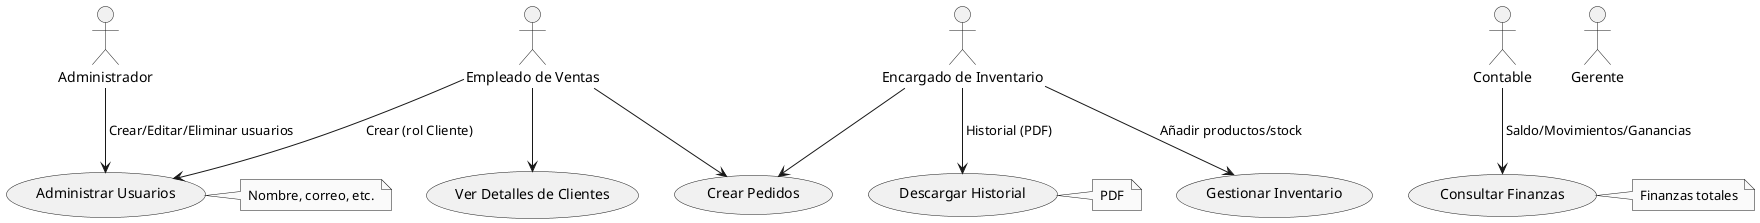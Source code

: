 @startuml Diagrama_Casos_de_Uso_ERP

' Forzar dirección vertical
top to bottom direction

' Actores (los ponemos en una columna)
actor "Administrador" as Admin
actor "Gerente" as Gerente
actor "Empleado de Ventas" as EmpVentas
actor "Encargado de Inventario" as EncInventario
actor "Contable" as Contable

' Casos de uso
(Administrar Usuarios) as GestionUsuarios
(Crear Pedidos) as CrearPedidos
(Ver Detalles de Clientes) as VerDetallesClientes
(Gestionar Inventario) as GestionInventario
(Descargar Historial) as DescargarHistorial
(Consultar Finanzas) as ConsultarFinanzas

' Relaciones entre actores y casos de uso
Admin --> GestionUsuarios : Crear/Editar/Eliminar usuarios
EmpVentas --> CrearPedidos
EmpVentas --> GestionUsuarios : Crear (rol Cliente)
EmpVentas --> VerDetallesClientes
EncInventario --> GestionInventario : Añadir productos/stock
EncInventario --> CrearPedidos
EncInventario --> DescargarHistorial : Historial (PDF)
Contable --> ConsultarFinanzas : Saldo/Movimientos/Ganancias

' Notas (simplificadas y opcionales)
note right of GestionUsuarios
  Nombre, correo, etc.
end note

note right of DescargarHistorial
  PDF
end note

note right of ConsultarFinanzas
  Finanzas totales
end note

' Estilización
skinparam monochrome true
skinparam padding 2

@enduml